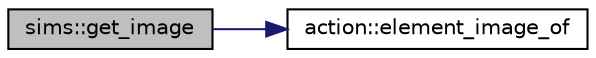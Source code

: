 digraph "sims::get_image"
{
  edge [fontname="Helvetica",fontsize="10",labelfontname="Helvetica",labelfontsize="10"];
  node [fontname="Helvetica",fontsize="10",shape=record];
  rankdir="LR";
  Node5043 [label="sims::get_image",height=0.2,width=0.4,color="black", fillcolor="grey75", style="filled", fontcolor="black"];
  Node5043 -> Node5044 [color="midnightblue",fontsize="10",style="solid",fontname="Helvetica"];
  Node5044 [label="action::element_image_of",height=0.2,width=0.4,color="black", fillcolor="white", style="filled",URL="$d2/d86/classaction.html#ae09559d4537a048fc860f8a74a31393d"];
}
